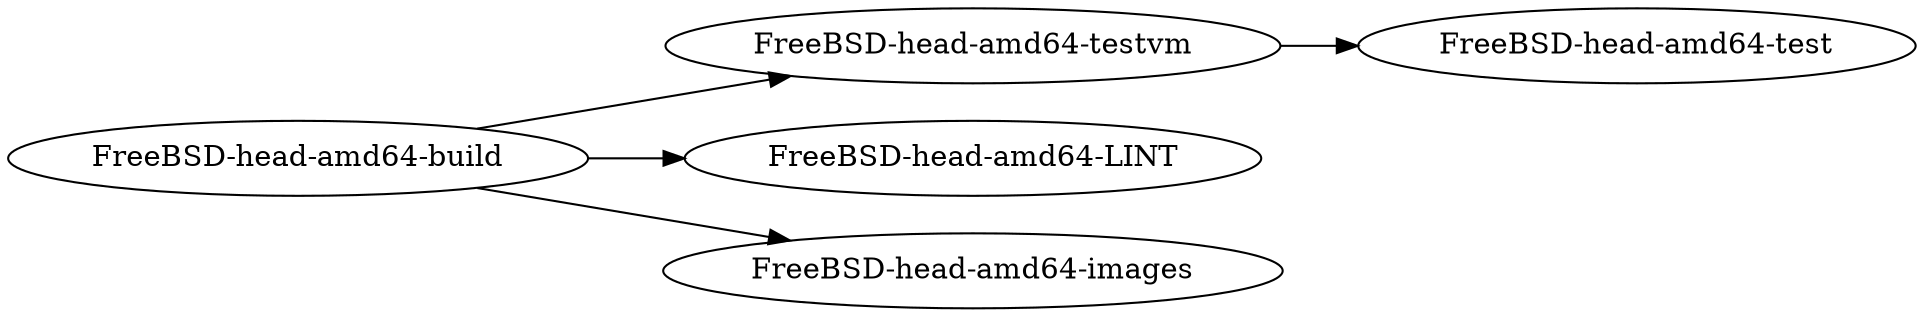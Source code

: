 digraph G {
  rankdir="LR"
  "FreeBSD-head-amd64-build" -> "FreeBSD-head-amd64-testvm"
  "FreeBSD-head-amd64-build" -> "FreeBSD-head-amd64-LINT"
  "FreeBSD-head-amd64-build" -> "FreeBSD-head-amd64-images"
  "FreeBSD-head-amd64-testvm" -> "FreeBSD-head-amd64-test"
}
